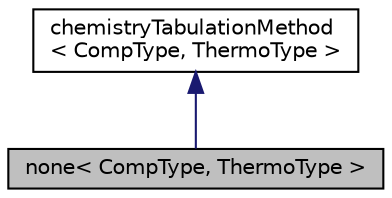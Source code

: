 digraph "none&lt; CompType, ThermoType &gt;"
{
  bgcolor="transparent";
  edge [fontname="Helvetica",fontsize="10",labelfontname="Helvetica",labelfontsize="10"];
  node [fontname="Helvetica",fontsize="10",shape=record];
  Node1 [label="none\< CompType, ThermoType \>",height=0.2,width=0.4,color="black", fillcolor="grey75", style="filled" fontcolor="black"];
  Node2 -> Node1 [dir="back",color="midnightblue",fontsize="10",style="solid",fontname="Helvetica"];
  Node2 [label="chemistryTabulationMethod\l\< CompType, ThermoType \>",height=0.2,width=0.4,color="black",URL="$classFoam_1_1chemistryTabulationMethod.html",tooltip="An abstract class for chemistry tabulation. "];
}
